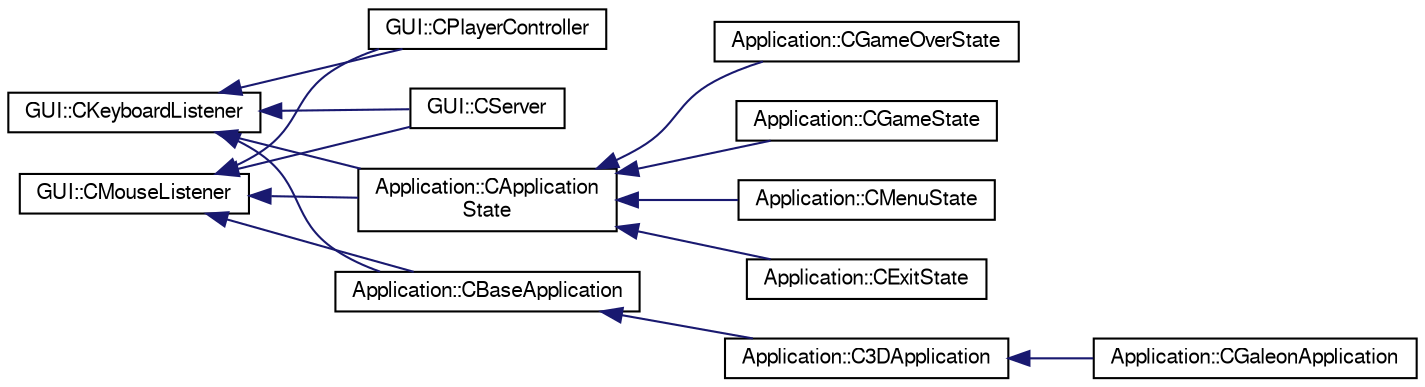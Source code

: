 digraph "Representación gráfica de la clase"
{
  edge [fontname="FreeSans",fontsize="10",labelfontname="FreeSans",labelfontsize="10"];
  node [fontname="FreeSans",fontsize="10",shape=record];
  rankdir="LR";
  Node1 [label="GUI::CKeyboardListener",height=0.2,width=0.4,color="black", fillcolor="white", style="filled",URL="$class_g_u_i_1_1_c_keyboard_listener.html",tooltip="Esta clase debe ser implementada por las clases que quieren registrarse en el gestor de periféricos d..."];
  Node1 -> Node2 [dir="back",color="midnightblue",fontsize="10",style="solid",fontname="FreeSans"];
  Node2 [label="Application::CApplication\lState",height=0.2,width=0.4,color="black", fillcolor="white", style="filled",URL="$class_application_1_1_c_application_state.html",tooltip="Clase CApplicationState; representa un estado de la aplicación, como el estado del menú..."];
  Node2 -> Node3 [dir="back",color="midnightblue",fontsize="10",style="solid",fontname="FreeSans"];
  Node3 [label="Application::CExitState",height=0.2,width=0.4,color="black", fillcolor="white", style="filled",URL="$class_application_1_1_c_exit_state.html",tooltip="Clase CExitState; representa el estado de la aplicación que provoca su terminación inmediata..."];
  Node2 -> Node4 [dir="back",color="midnightblue",fontsize="10",style="solid",fontname="FreeSans"];
  Node4 [label="Application::CGameOverState",height=0.2,width=0.4,color="black", fillcolor="white", style="filled",URL="$class_application_1_1_c_game_over_state.html",tooltip="Como su nombre indica, esta clase es la clase de game over principal del juego. "];
  Node2 -> Node5 [dir="back",color="midnightblue",fontsize="10",style="solid",fontname="FreeSans"];
  Node5 [label="Application::CGameState",height=0.2,width=0.4,color="black", fillcolor="white", style="filled",URL="$class_application_1_1_c_game_state.html",tooltip="Clase CGameState; representa el estado de juego de la aplicación. "];
  Node2 -> Node6 [dir="back",color="midnightblue",fontsize="10",style="solid",fontname="FreeSans"];
  Node6 [label="Application::CMenuState",height=0.2,width=0.4,color="black", fillcolor="white", style="filled",URL="$class_application_1_1_c_menu_state.html",tooltip="Como su nombre indica, esta clase es la clase del menú principal del juego. "];
  Node1 -> Node7 [dir="back",color="midnightblue",fontsize="10",style="solid",fontname="FreeSans"];
  Node7 [label="Application::CBaseApplication",height=0.2,width=0.4,color="black", fillcolor="white", style="filled",URL="$class_application_1_1_c_base_application.html",tooltip="Clase CBaseApplication, que contiene el control de la aplicación del juego, implementando una máquina..."];
  Node7 -> Node8 [dir="back",color="midnightblue",fontsize="10",style="solid",fontname="FreeSans"];
  Node8 [label="Application::C3DApplication",height=0.2,width=0.4,color="black", fillcolor="white", style="filled",URL="$class_application_1_1_c3_d_application.html",tooltip="Clase C3DApplication, que contiene el control de la aplicación del juego. "];
  Node8 -> Node9 [dir="back",color="midnightblue",fontsize="10",style="solid",fontname="FreeSans"];
  Node9 [label="Application::CGaleonApplication",height=0.2,width=0.4,color="black", fillcolor="white", style="filled",URL="$class_application_1_1_c_galeon_application.html",tooltip="Clase CGaleonApplication, que extiende C3DApplication para añadir los estados concretos que se desean..."];
  Node1 -> Node10 [dir="back",color="midnightblue",fontsize="10",style="solid",fontname="FreeSans"];
  Node10 [label="GUI::CPlayerController",height=0.2,width=0.4,color="black", fillcolor="white", style="filled",URL="$class_g_u_i_1_1_c_player_controller.html",tooltip="Esta clase sirve para gestionar el teclado y el ratón, y mover un avatar acorde con las pulsaciones y..."];
  Node1 -> Node11 [dir="back",color="midnightblue",fontsize="10",style="solid",fontname="FreeSans"];
  Node11 [label="GUI::CServer",height=0.2,width=0.4,color="black", fillcolor="white", style="filled",URL="$class_g_u_i_1_1_c_server.html",tooltip="Servidor del módulo GUI que hace de interfaz con el usuario. "];
  Node12 [label="GUI::CMouseListener",height=0.2,width=0.4,color="black", fillcolor="white", style="filled",URL="$class_g_u_i_1_1_c_mouse_listener.html",tooltip="Esta clase debe ser implementada por las clases que quieren registrarse en el gestor de periféricos d..."];
  Node12 -> Node2 [dir="back",color="midnightblue",fontsize="10",style="solid",fontname="FreeSans"];
  Node12 -> Node7 [dir="back",color="midnightblue",fontsize="10",style="solid",fontname="FreeSans"];
  Node12 -> Node10 [dir="back",color="midnightblue",fontsize="10",style="solid",fontname="FreeSans"];
  Node12 -> Node11 [dir="back",color="midnightblue",fontsize="10",style="solid",fontname="FreeSans"];
}
